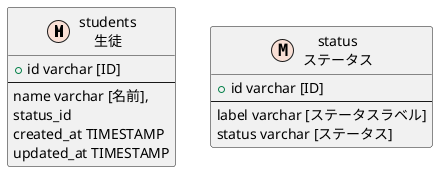 @startuml students_table

!define MASTER F9DFD5
!define TRANSACTION CAE7F2

entity students as "students\n生徒" <<M, MASTER>>  {
    +id varchar [ID]
    --
    name varchar [名前],
    status_id
    created_at TIMESTAMP
    updated_at TIMESTAMP
}

entity status as "status\nステータス" <<M, MASTER>>  {
    +id varchar [ID]
    --
    label varchar [ステータスラベル]
    status varchar [ステータス]
}

@enduml